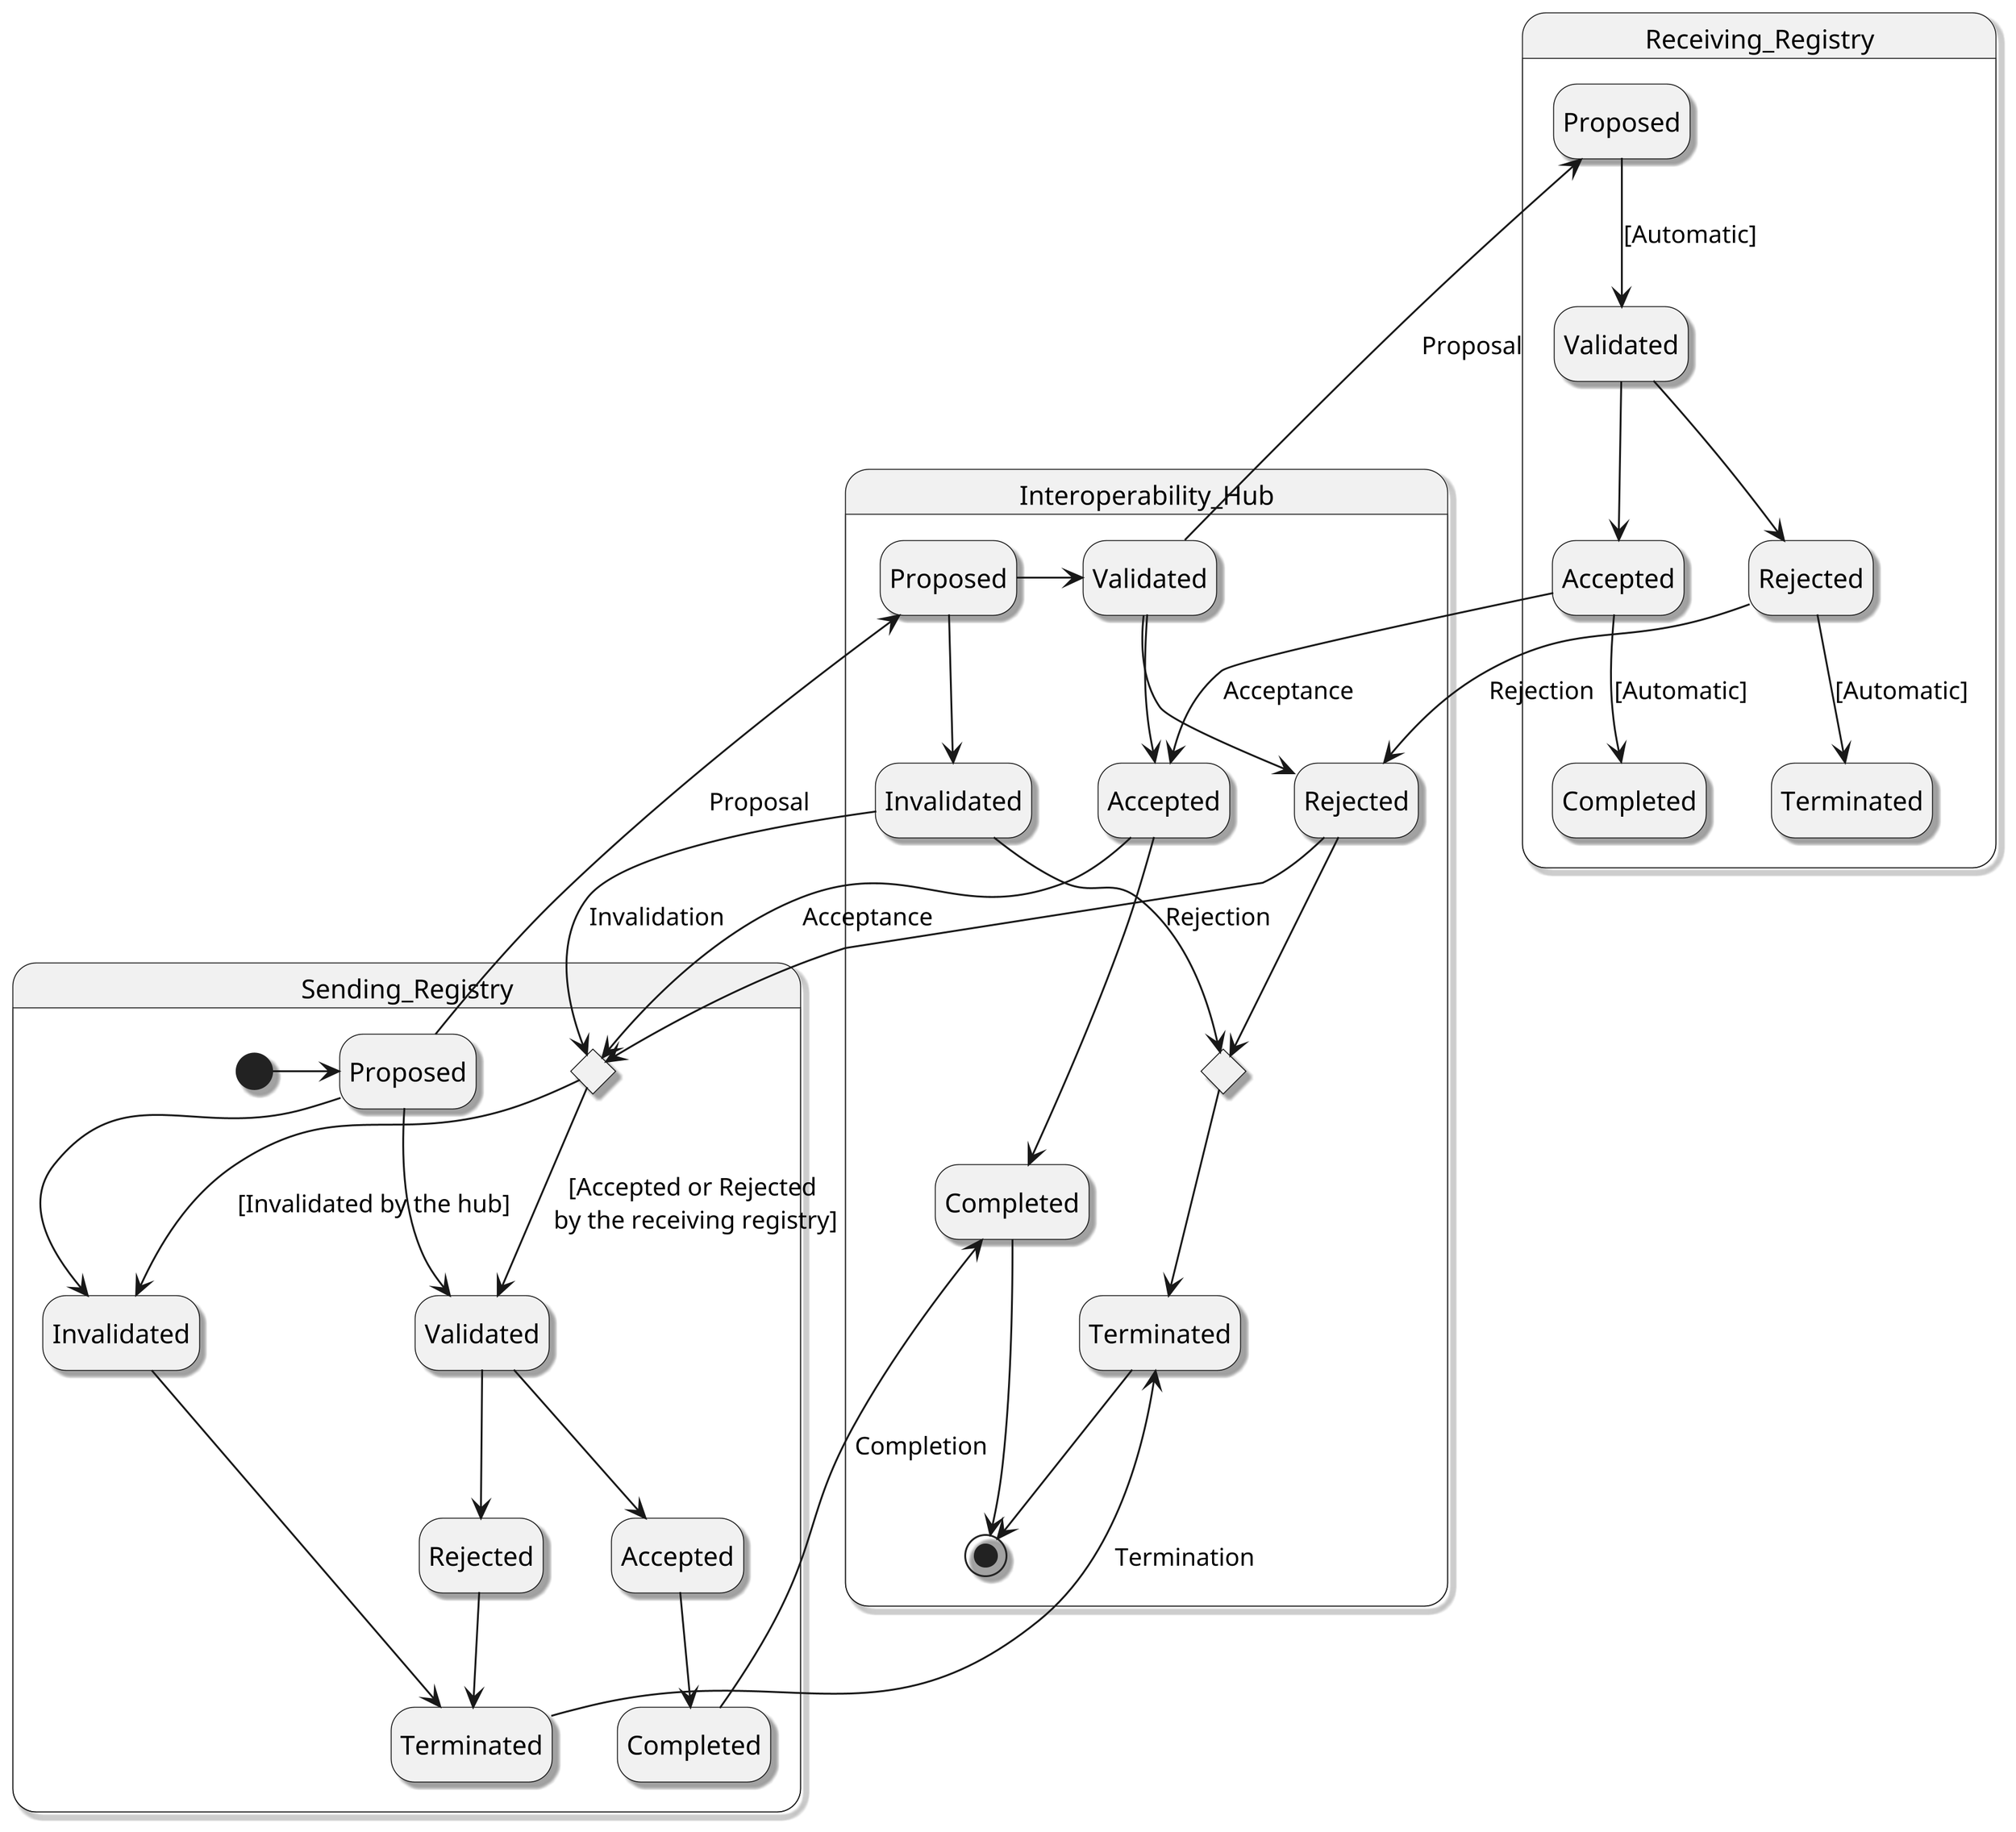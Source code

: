 @startuml

skinparam dpi 300
skinparam monochrome true
skinparam shadowing true
hide empty description

state Receiving_Registry {
 state "Proposed" as pr
 state "Validated" as vr
 state "Accepted" as ar
 state "Rejected" as rr
 state "Completed" as cr
 state "Terminated" as tr
 
 pr --> vr: [Automatic]
 vr --> ar
 vr --> rr
 ar --> cr: [Automatic]
 rr --> tr: [Automatic]
}

state Sending_Registry {
 state "Proposed" as ps
 state "Validated" as vs
 state "Invalidated" as is
 state "Accepted" as acs
 state "Rejected" as rs
 state "Completed" as cs
 state "Terminated" as ts

 state cs1 <<choice>>

 [*] -> ps
 rs --> ts
 vs --> acs
 vs --> rs
 acs --> cs
 is --> ts
 cs1 --> is: [Invalidated by the hub]
 cs1 --> vs: [Accepted or Rejected \nby the receiving registry]
 ps --> vs
 ps -> is
}

state Interoperability_Hub {
 state "Proposed" as ph
 state "Validated" as vh
 state "Invalidated" as ih
 state "Accepted" as ah
 state "Rejected" as rh
 state "Completed" as ch
 state "Terminated" as th

 state ch1 <<choice>>

 ph -> vh
 ph --> ih
 vh --> ah
 vh --> rh
 ah --> ch
 rh --> ch1
 ih --> ch1
 ch1 --> th
 ch --> [*]
 th --> [*]
}

ps --> ph: Proposal
vh --> pr: Proposal
ar --> ah: Acceptance
rr --> rh: Rejection
ah --> cs1: Acceptance
ih --> cs1: Invalidation
rh --> cs1: Rejection
cs --> ch: Completion
ts --> th: Termination
@enduml